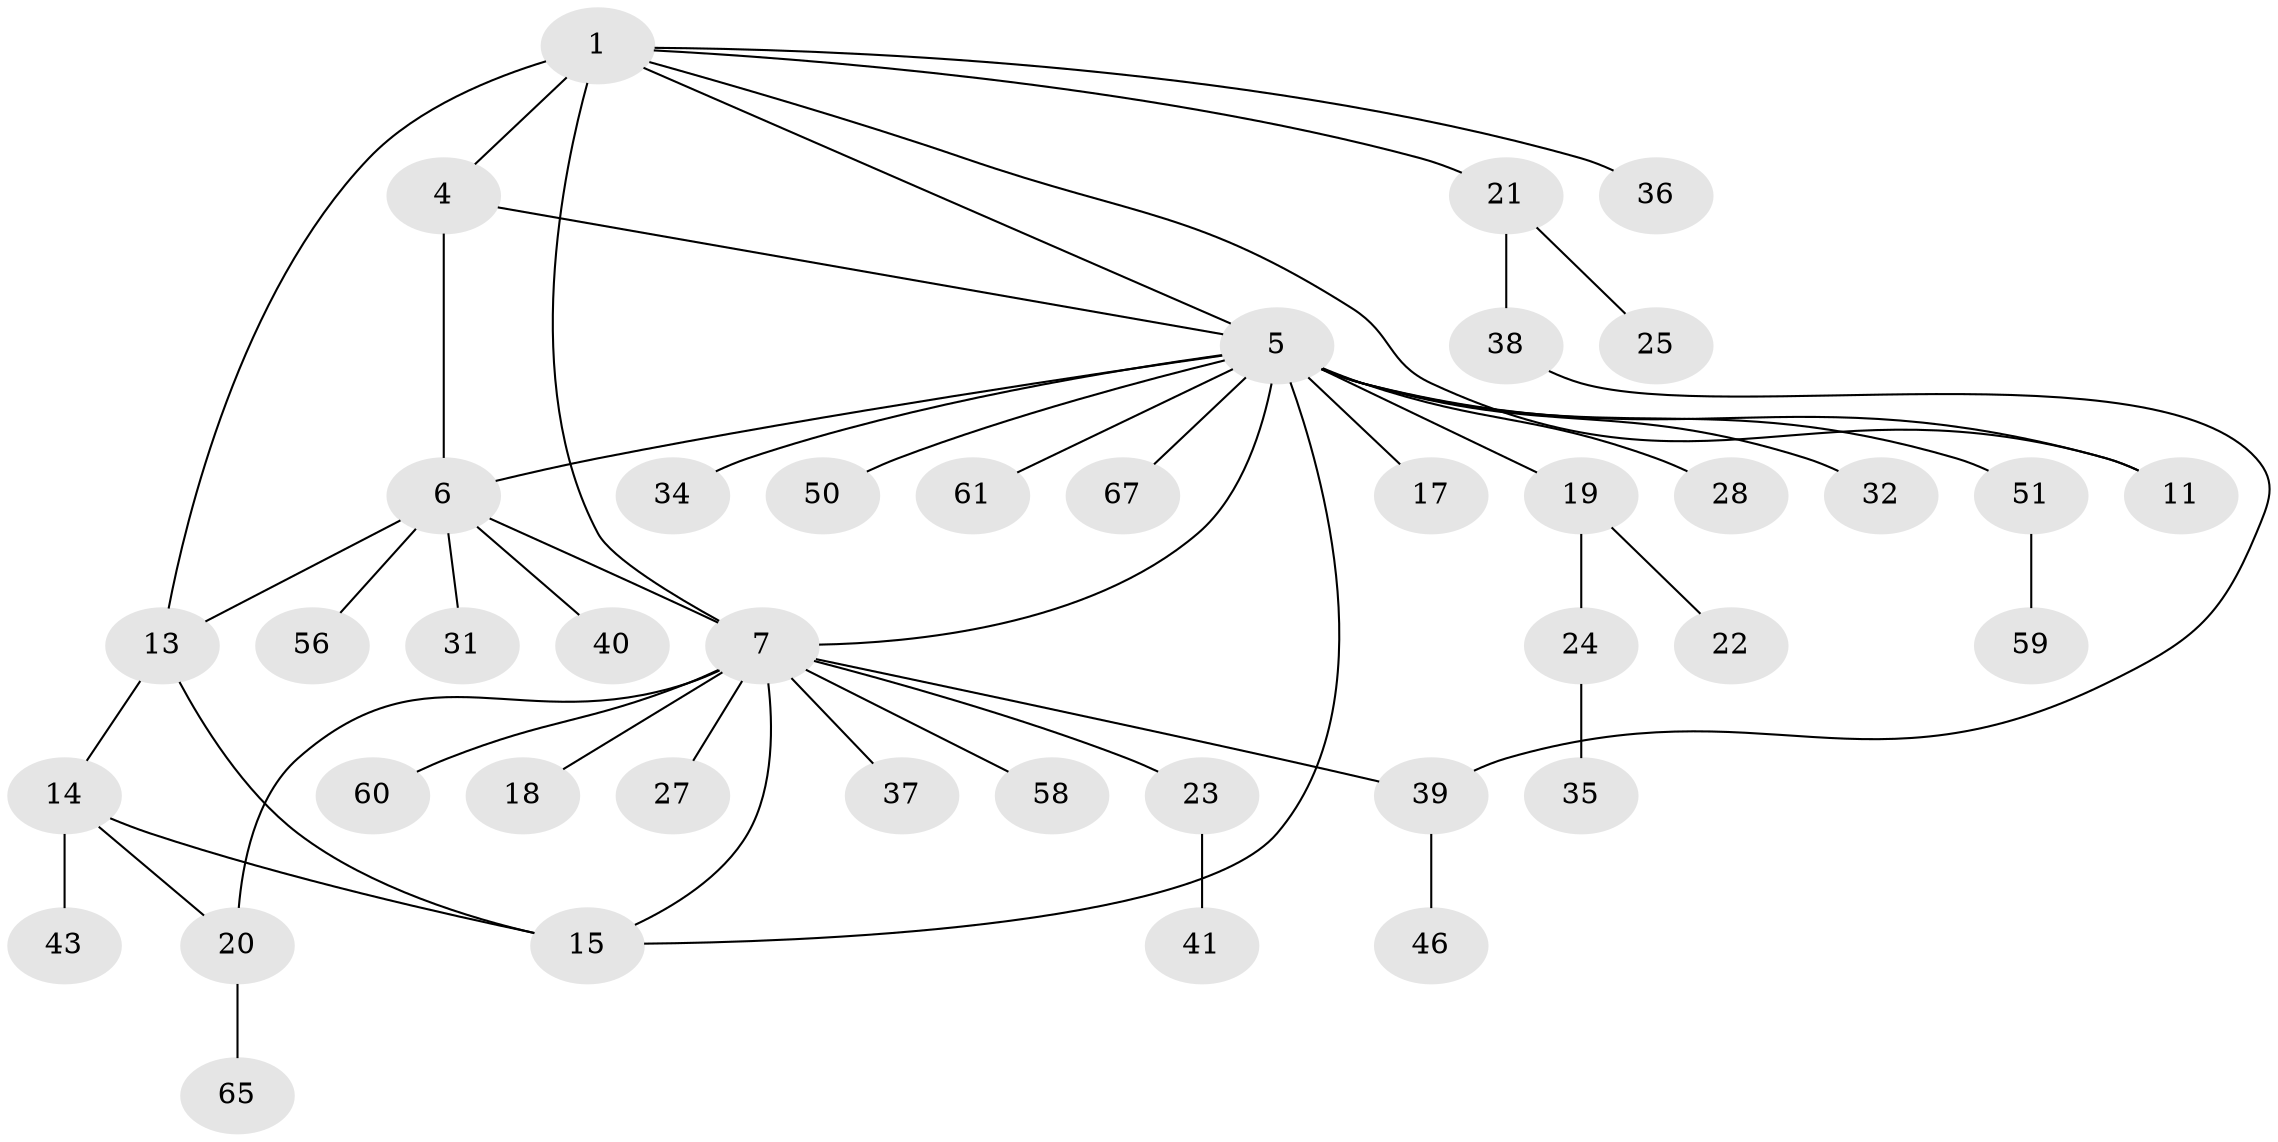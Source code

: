 // original degree distribution, {3: 0.14492753623188406, 9: 0.014492753623188406, 7: 0.028985507246376812, 6: 0.028985507246376812, 11: 0.028985507246376812, 4: 0.043478260869565216, 8: 0.014492753623188406, 1: 0.5797101449275363, 5: 0.014492753623188406, 2: 0.10144927536231885}
// Generated by graph-tools (version 1.1) at 2025/19/03/04/25 18:19:39]
// undirected, 41 vertices, 51 edges
graph export_dot {
graph [start="1"]
  node [color=gray90,style=filled];
  1 [super="+3+69+2"];
  4;
  5 [super="+10+33"];
  6;
  7 [super="+8+68+16"];
  11;
  13 [super="+29+47"];
  14;
  15;
  17;
  18;
  19 [super="+30+26"];
  20;
  21;
  22;
  23;
  24 [super="+52"];
  25;
  27;
  28;
  31;
  32;
  34;
  35;
  36 [super="+55"];
  37;
  38;
  39;
  40;
  41 [super="+42+53"];
  43 [super="+64+44"];
  46;
  50;
  51 [super="+54"];
  56;
  58;
  59;
  60;
  61;
  65;
  67;
  1 -- 4;
  1 -- 36;
  1 -- 5;
  1 -- 21;
  1 -- 7 [weight=2];
  1 -- 11;
  1 -- 13;
  4 -- 5;
  4 -- 6;
  5 -- 6;
  5 -- 19 [weight=2];
  5 -- 28;
  5 -- 50;
  5 -- 32;
  5 -- 34;
  5 -- 67;
  5 -- 7;
  5 -- 11 [weight=2];
  5 -- 15;
  5 -- 17;
  5 -- 51;
  5 -- 61;
  6 -- 13;
  6 -- 31;
  6 -- 40;
  6 -- 56;
  6 -- 7;
  7 -- 18;
  7 -- 27;
  7 -- 37;
  7 -- 39;
  7 -- 15;
  7 -- 20;
  7 -- 23;
  7 -- 58;
  7 -- 60;
  13 -- 14;
  13 -- 15;
  14 -- 15;
  14 -- 20;
  14 -- 43;
  19 -- 22;
  19 -- 24;
  20 -- 65;
  21 -- 25;
  21 -- 38;
  23 -- 41;
  24 -- 35;
  38 -- 39;
  39 -- 46;
  51 -- 59;
}
